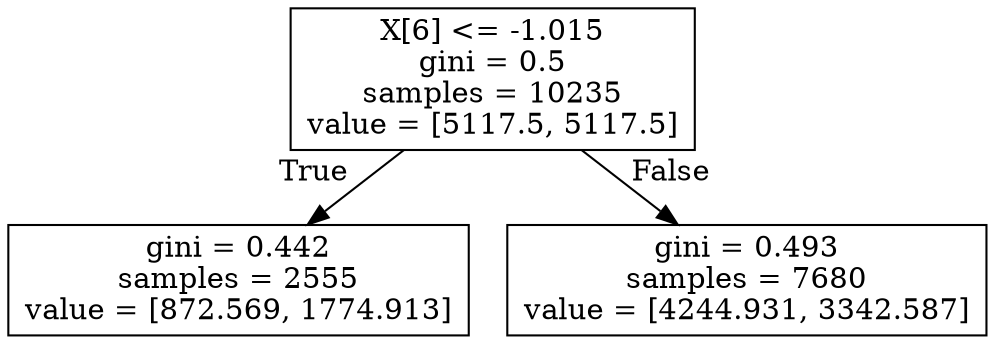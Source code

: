 digraph Tree {
node [shape=box] ;
0 [label="X[6] <= -1.015\ngini = 0.5\nsamples = 10235\nvalue = [5117.5, 5117.5]"] ;
1 [label="gini = 0.442\nsamples = 2555\nvalue = [872.569, 1774.913]"] ;
0 -> 1 [labeldistance=2.5, labelangle=45, headlabel="True"] ;
2 [label="gini = 0.493\nsamples = 7680\nvalue = [4244.931, 3342.587]"] ;
0 -> 2 [labeldistance=2.5, labelangle=-45, headlabel="False"] ;
}